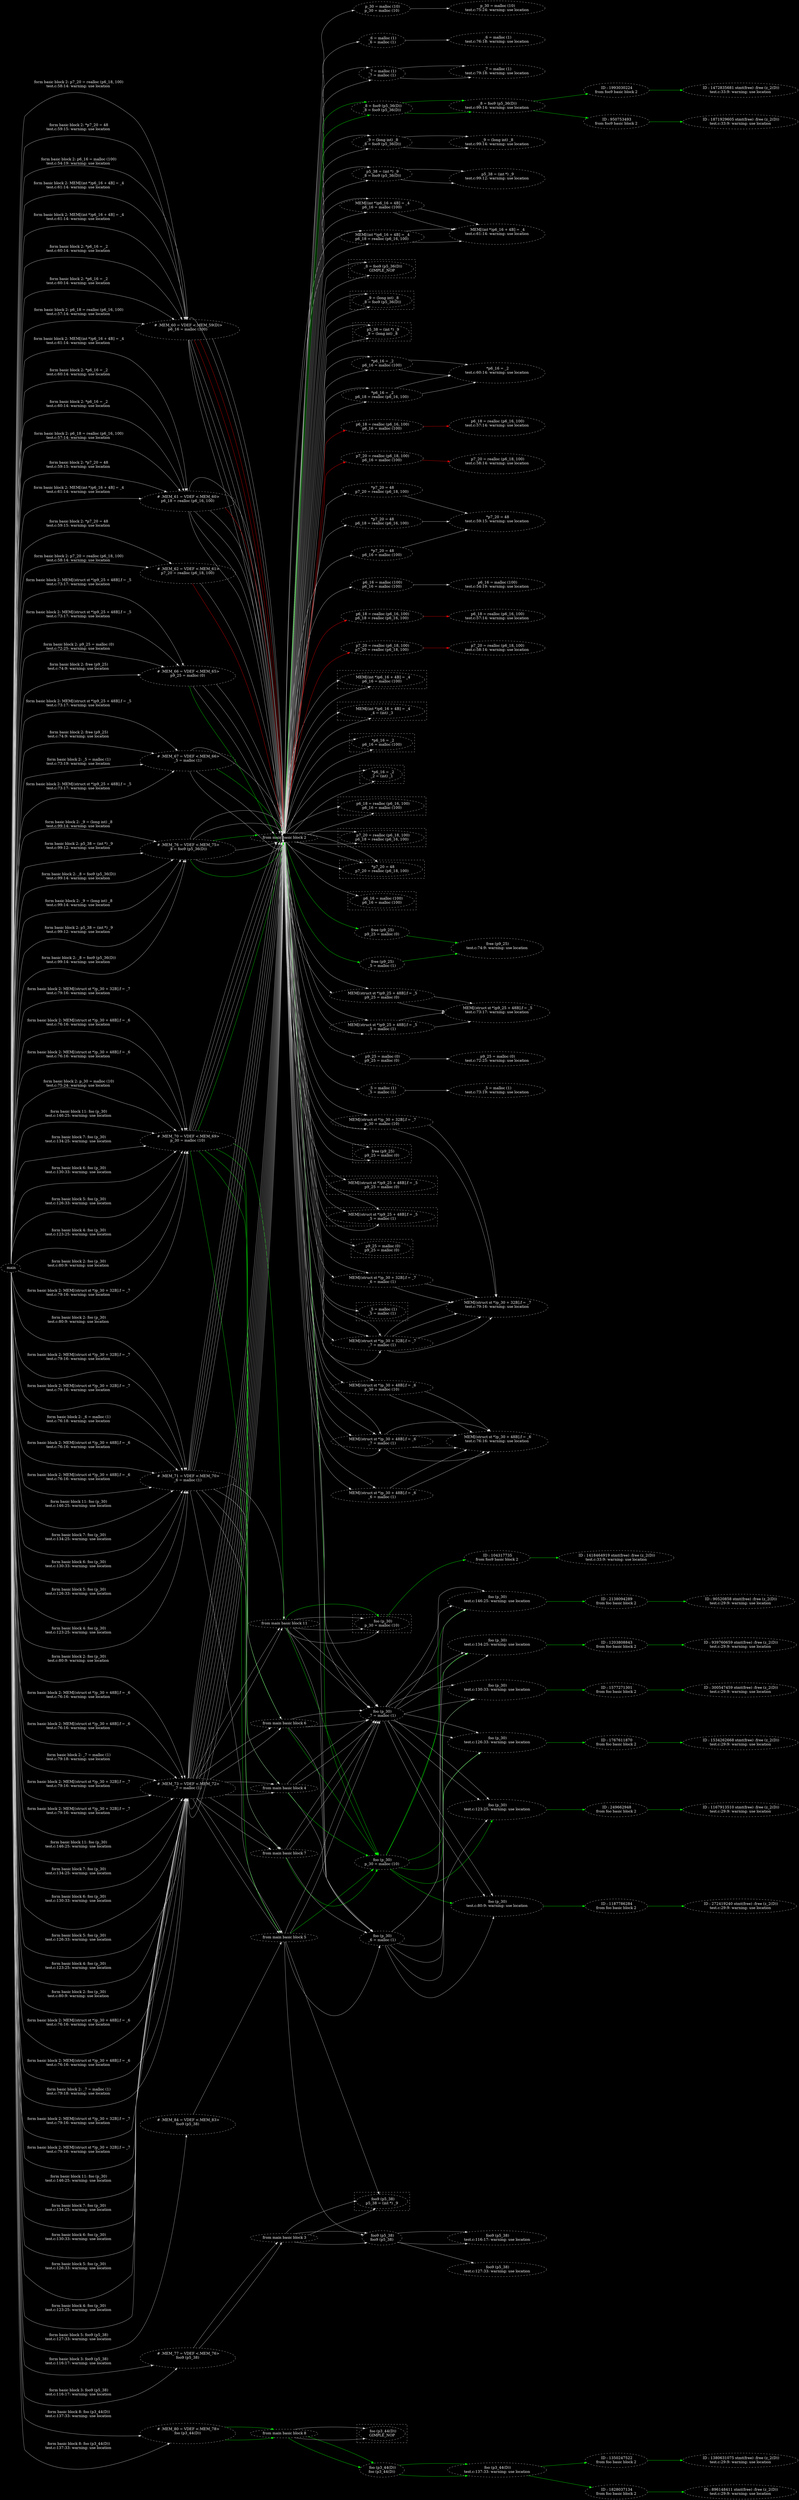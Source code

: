 digraph {   graph [bgcolor=black];node [fillcolor=black color=lightgray     fontsize = 15 fontcolor=white  style="filled,dashed"]; edge [color=lightgray]; constraint=false ;rankdir = LR; rank=same; nodesep=1.0; 


" main
"->


" # .MEM_60 = VDEF <.MEM_59(D)>
p6_16 = malloc (100)

"

[fontsize = 15 fontcolor=white;label=" form basic block 2: MEM[(int *)p6_16 + 4B] = _4
test.c:61:14: warning: use location

" ]

" # .MEM_60 = VDEF <.MEM_59(D)>
p6_16 = malloc (100)

"->

" from main basic block 2"

->" MEM[(int *)p6_16 + 4B] = _4
p6_16 = malloc (100)
"

->" MEM[(int *)p6_16 + 4B] = _4
test.c:61:14: warning: use location

"


" main
"->


" # .MEM_60 = VDEF <.MEM_59(D)>
p6_16 = malloc (100)

"

[fontsize = 15 fontcolor=white;label=" form basic block 2: MEM[(int *)p6_16 + 4B] = _4
test.c:61:14: warning: use location

" ]

" # .MEM_60 = VDEF <.MEM_59(D)>
p6_16 = malloc (100)

"->

" from main basic block 2"

->" MEM[(int *)p6_16 + 4B] = _4
p6_16 = malloc (100)
"

->" MEM[(int *)p6_16 + 4B] = _4
test.c:61:14: warning: use location

"


" main
"->


" # .MEM_60 = VDEF <.MEM_59(D)>
p6_16 = malloc (100)

"

[fontsize = 15 fontcolor=white;label=" form basic block 2: *p6_16 = _2
test.c:60:14: warning: use location

" ]

" # .MEM_60 = VDEF <.MEM_59(D)>
p6_16 = malloc (100)

"->

" from main basic block 2"

->" *p6_16 = _2
p6_16 = malloc (100)
"

->" *p6_16 = _2
test.c:60:14: warning: use location

"


" main
"->


" # .MEM_60 = VDEF <.MEM_59(D)>
p6_16 = malloc (100)

"

[fontsize = 15 fontcolor=white;label=" form basic block 2: *p6_16 = _2
test.c:60:14: warning: use location

" ]

" # .MEM_60 = VDEF <.MEM_59(D)>
p6_16 = malloc (100)

"->

" from main basic block 2"

->" *p6_16 = _2
p6_16 = malloc (100)
"

->" *p6_16 = _2
test.c:60:14: warning: use location

"


" main
"->


" # .MEM_60 = VDEF <.MEM_59(D)>
p6_16 = malloc (100)

"

[fontsize = 15 fontcolor=white;label=" form basic block 2: p6_18 = realloc (p6_16, 100)
test.c:57:14: warning: use location

" ]

" # .MEM_60 = VDEF <.MEM_59(D)>
p6_16 = malloc (100)

"->

" from main basic block 2"

->" p6_18 = realloc (p6_16, 100)
p6_16 = malloc (100)
"

->" p6_18 = realloc (p6_16, 100)
test.c:57:14: warning: use location

"

[color="red" ]


" main
"->


" # .MEM_60 = VDEF <.MEM_59(D)>
p6_16 = malloc (100)

"

[fontsize = 15 fontcolor=white;label=" form basic block 2: p7_20 = realloc (p6_18, 100)
test.c:58:14: warning: use location

" ]

" # .MEM_60 = VDEF <.MEM_59(D)>
p6_16 = malloc (100)

"->

" from main basic block 2"

->" p7_20 = realloc (p6_18, 100)
p6_16 = malloc (100)
"

->" p7_20 = realloc (p6_18, 100)
test.c:58:14: warning: use location

"

[color="red" ]


" main
"->


" # .MEM_60 = VDEF <.MEM_59(D)>
p6_16 = malloc (100)

"

[fontsize = 15 fontcolor=white;label=" form basic block 2: *p7_20 = 48
test.c:59:15: warning: use location

" ]

" # .MEM_60 = VDEF <.MEM_59(D)>
p6_16 = malloc (100)

"->

" from main basic block 2"

->" *p7_20 = 48
p6_16 = malloc (100)
"

->" *p7_20 = 48
test.c:59:15: warning: use location

"


" main
"->


" # .MEM_60 = VDEF <.MEM_59(D)>
p6_16 = malloc (100)

"

[fontsize = 15 fontcolor=white;label=" form basic block 2: p6_16 = malloc (100)
test.c:54:19: warning: use location
" ]

" # .MEM_60 = VDEF <.MEM_59(D)>
p6_16 = malloc (100)

"->

" from main basic block 2"

->" p6_16 = malloc (100)
p6_16 = malloc (100)
"

->" p6_16 = malloc (100)
test.c:54:19: warning: use location
"


" from main basic block 2"

->subgraph cluster_2104475015 { color=lightgrey; style ="dashed";"  MEM[(int *)p6_16 + 4B] = _4
p6_16 = malloc (100)
";}

" from main basic block 2"

->subgraph cluster_2096599136 { color=lightgrey; style ="dashed";"  MEM[(int *)p6_16 + 4B] = _4
_4 = (int) _3
";}

" from main basic block 2"

->subgraph cluster_1547785288 { color=lightgrey; style ="dashed";"  *p6_16 = _2
p6_16 = malloc (100)
";}

" from main basic block 2"

->subgraph cluster_1801007264 { color=lightgrey; style ="dashed";"  *p6_16 = _2
_2 = (int) _1
";}

" from main basic block 2"

->subgraph cluster_22756292 { color=lightgrey; style ="dashed";"  p6_18 = realloc (p6_16, 100)
p6_16 = malloc (100)
";}

" from main basic block 2"

->subgraph cluster_1385475697 { color=lightgrey; style ="dashed";"  p7_20 = realloc (p6_18, 100)
p6_18 = realloc (p6_16, 100)
";}

" from main basic block 2"

->subgraph cluster_1003026346 { color=lightgrey; style ="dashed";"  *p7_20 = 48
p7_20 = realloc (p6_18, 100)
";}

" from main basic block 2"

->subgraph cluster_1996576307 { color=lightgrey; style ="dashed";"  p6_16 = malloc (100)
p6_16 = malloc (100)
";}








" main
"->


" # .MEM_61 = VDEF <.MEM_60>
p6_18 = realloc (p6_16, 100)

"

[fontsize = 15 fontcolor=white;label=" form basic block 2: MEM[(int *)p6_16 + 4B] = _4
test.c:61:14: warning: use location

" ]

" # .MEM_61 = VDEF <.MEM_60>
p6_18 = realloc (p6_16, 100)

"->

" from main basic block 2"

->" MEM[(int *)p6_16 + 4B] = _4
p6_18 = realloc (p6_16, 100)
"

->" MEM[(int *)p6_16 + 4B] = _4
test.c:61:14: warning: use location

"


" main
"->


" # .MEM_61 = VDEF <.MEM_60>
p6_18 = realloc (p6_16, 100)

"

[fontsize = 15 fontcolor=white;label=" form basic block 2: MEM[(int *)p6_16 + 4B] = _4
test.c:61:14: warning: use location

" ]

" # .MEM_61 = VDEF <.MEM_60>
p6_18 = realloc (p6_16, 100)

"->

" from main basic block 2"

->" MEM[(int *)p6_16 + 4B] = _4
p6_18 = realloc (p6_16, 100)
"

->" MEM[(int *)p6_16 + 4B] = _4
test.c:61:14: warning: use location

"


" main
"->


" # .MEM_61 = VDEF <.MEM_60>
p6_18 = realloc (p6_16, 100)

"

[fontsize = 15 fontcolor=white;label=" form basic block 2: *p6_16 = _2
test.c:60:14: warning: use location

" ]

" # .MEM_61 = VDEF <.MEM_60>
p6_18 = realloc (p6_16, 100)

"->

" from main basic block 2"

->" *p6_16 = _2
p6_18 = realloc (p6_16, 100)
"

->" *p6_16 = _2
test.c:60:14: warning: use location

"


" main
"->


" # .MEM_61 = VDEF <.MEM_60>
p6_18 = realloc (p6_16, 100)

"

[fontsize = 15 fontcolor=white;label=" form basic block 2: *p6_16 = _2
test.c:60:14: warning: use location

" ]

" # .MEM_61 = VDEF <.MEM_60>
p6_18 = realloc (p6_16, 100)

"->

" from main basic block 2"

->" *p6_16 = _2
p6_18 = realloc (p6_16, 100)
"

->" *p6_16 = _2
test.c:60:14: warning: use location

"


" main
"->


" # .MEM_61 = VDEF <.MEM_60>
p6_18 = realloc (p6_16, 100)

"

[fontsize = 15 fontcolor=white;label=" form basic block 2: p6_18 = realloc (p6_16, 100)
test.c:57:14: warning: use location
" ]

" # .MEM_61 = VDEF <.MEM_60>
p6_18 = realloc (p6_16, 100)

"->

" from main basic block 2"

->" p6_18 = realloc (p6_16, 100)
p6_18 = realloc (p6_16, 100)
"

->" p6_18 = realloc (p6_16, 100)
test.c:57:14: warning: use location
"

[color="red" ]


" main
"->


" # .MEM_61 = VDEF <.MEM_60>
p6_18 = realloc (p6_16, 100)

"

[fontsize = 15 fontcolor=white;label=" form basic block 2: *p7_20 = 48
test.c:59:15: warning: use location

" ]

" # .MEM_61 = VDEF <.MEM_60>
p6_18 = realloc (p6_16, 100)

"->

" from main basic block 2"

->" *p7_20 = 48
p6_18 = realloc (p6_16, 100)
"

->" *p7_20 = 48
test.c:59:15: warning: use location

"

" from main basic block 2"

->subgraph cluster_1785972442 { color=lightgrey; style ="dashed";"  MEM[(int *)p6_16 + 4B] = _4
p6_16 = malloc (100)
";}

" from main basic block 2"

->subgraph cluster_1169162576 { color=lightgrey; style ="dashed";"  MEM[(int *)p6_16 + 4B] = _4
_4 = (int) _3
";}

" from main basic block 2"

->subgraph cluster_1574818733 { color=lightgrey; style ="dashed";"  *p6_16 = _2
p6_16 = malloc (100)
";}

" from main basic block 2"

->subgraph cluster_1369134201 { color=lightgrey; style ="dashed";"  *p6_16 = _2
_2 = (int) _1
";}

" from main basic block 2"

->subgraph cluster_546792840 { color=lightgrey; style ="dashed";"  p6_18 = realloc (p6_16, 100)
p6_16 = malloc (100)
";}

" from main basic block 2"

->subgraph cluster_119615750 { color=lightgrey; style ="dashed";"  *p7_20 = 48
p7_20 = realloc (p6_18, 100)
";}








" main
"->


" # .MEM_62 = VDEF <.MEM_61>
p7_20 = realloc (p6_18, 100)

"

[fontsize = 15 fontcolor=white;label=" form basic block 2: p7_20 = realloc (p6_18, 100)
test.c:58:14: warning: use location
" ]

" # .MEM_62 = VDEF <.MEM_61>
p7_20 = realloc (p6_18, 100)

"->

" from main basic block 2"

->" p7_20 = realloc (p6_18, 100)
p7_20 = realloc (p6_18, 100)
"

->" p7_20 = realloc (p6_18, 100)
test.c:58:14: warning: use location
"

[color="red" ]


" main
"->


" # .MEM_62 = VDEF <.MEM_61>
p7_20 = realloc (p6_18, 100)

"

[fontsize = 15 fontcolor=white;label=" form basic block 2: *p7_20 = 48
test.c:59:15: warning: use location

" ]

" # .MEM_62 = VDEF <.MEM_61>
p7_20 = realloc (p6_18, 100)

"->

" from main basic block 2"

->" *p7_20 = 48
p7_20 = realloc (p6_18, 100)
"

->" *p7_20 = 48
test.c:59:15: warning: use location

"

" from main basic block 2"

->subgraph cluster_1953287939 { color=lightgrey; style ="dashed";"  p7_20 = realloc (p6_18, 100)
p6_18 = realloc (p6_16, 100)
";}

" from main basic block 2"

->subgraph cluster_571179789 { color=lightgrey; style ="dashed";"  *p7_20 = 48
p7_20 = realloc (p6_18, 100)
";}








" main
"->


" # .MEM_66 = VDEF <.MEM_65>
p9_25 = malloc (0)

"

[fontsize = 15 fontcolor=white;label=" form basic block 2: free (p9_25)
test.c:74:9: warning: use location

" ]

" # .MEM_66 = VDEF <.MEM_65>
p9_25 = malloc (0)

"->

" from main basic block 2"

->" free (p9_25)
p9_25 = malloc (0)
"

->" free (p9_25)
test.c:74:9: warning: use location

"

[color="green" ]


" main
"->


" # .MEM_66 = VDEF <.MEM_65>
p9_25 = malloc (0)

"

[fontsize = 15 fontcolor=white;label=" form basic block 2: MEM[(struct st *)p9_25 + 48B].f = _5
test.c:73:17: warning: use location

" ]

" # .MEM_66 = VDEF <.MEM_65>
p9_25 = malloc (0)

"->

" from main basic block 2"

->" MEM[(struct st *)p9_25 + 48B].f = _5
p9_25 = malloc (0)
"

->" MEM[(struct st *)p9_25 + 48B].f = _5
test.c:73:17: warning: use location

"


" main
"->


" # .MEM_66 = VDEF <.MEM_65>
p9_25 = malloc (0)

"

[fontsize = 15 fontcolor=white;label=" form basic block 2: MEM[(struct st *)p9_25 + 48B].f = _5
test.c:73:17: warning: use location

" ]

" # .MEM_66 = VDEF <.MEM_65>
p9_25 = malloc (0)

"->

" from main basic block 2"

->" MEM[(struct st *)p9_25 + 48B].f = _5
p9_25 = malloc (0)
"

->" MEM[(struct st *)p9_25 + 48B].f = _5
test.c:73:17: warning: use location

"


" main
"->


" # .MEM_66 = VDEF <.MEM_65>
p9_25 = malloc (0)

"

[fontsize = 15 fontcolor=white;label=" form basic block 2: p9_25 = malloc (0)
test.c:72:25: warning: use location
" ]

" # .MEM_66 = VDEF <.MEM_65>
p9_25 = malloc (0)

"->

" from main basic block 2"

->" p9_25 = malloc (0)
p9_25 = malloc (0)
"

->" p9_25 = malloc (0)
test.c:72:25: warning: use location
"


" from main basic block 2"

->subgraph cluster_870127490 { color=lightgrey; style ="dashed";"  free (p9_25)
p9_25 = malloc (0)
";}

" from main basic block 2"

->subgraph cluster_480744742 { color=lightgrey; style ="dashed";"  MEM[(struct st *)p9_25 + 48B].f = _5
p9_25 = malloc (0)
";}

" from main basic block 2"

->subgraph cluster_1783353679 { color=lightgrey; style ="dashed";"  MEM[(struct st *)p9_25 + 48B].f = _5
_5 = malloc (1)
";}

" from main basic block 2"

->subgraph cluster_354409708 { color=lightgrey; style ="dashed";"  p9_25 = malloc (0)
p9_25 = malloc (0)
";}








" main
"->


" # .MEM_67 = VDEF <.MEM_66>
_5 = malloc (1)

"

[fontsize = 15 fontcolor=white;label=" form basic block 2: MEM[(struct st *)p9_25 + 48B].f = _5
test.c:73:17: warning: use location

" ]

" # .MEM_67 = VDEF <.MEM_66>
_5 = malloc (1)

"->

" from main basic block 2"

->" MEM[(struct st *)p9_25 + 48B].f = _5
_5 = malloc (1)
"

->" MEM[(struct st *)p9_25 + 48B].f = _5
test.c:73:17: warning: use location

"


" main
"->


" # .MEM_67 = VDEF <.MEM_66>
_5 = malloc (1)

"

[fontsize = 15 fontcolor=white;label=" form basic block 2: MEM[(struct st *)p9_25 + 48B].f = _5
test.c:73:17: warning: use location

" ]

" # .MEM_67 = VDEF <.MEM_66>
_5 = malloc (1)

"->

" from main basic block 2"

->" MEM[(struct st *)p9_25 + 48B].f = _5
_5 = malloc (1)
"

->" MEM[(struct st *)p9_25 + 48B].f = _5
test.c:73:17: warning: use location

"


" main
"->


" # .MEM_67 = VDEF <.MEM_66>
_5 = malloc (1)

"

[fontsize = 15 fontcolor=white;label=" form basic block 2: free (p9_25)
test.c:74:9: warning: use location

" ]

" # .MEM_67 = VDEF <.MEM_66>
_5 = malloc (1)

"->

" from main basic block 2"

->" free (p9_25)
_5 = malloc (1)
"

->" free (p9_25)
test.c:74:9: warning: use location

"

[color="green" ]


" main
"->


" # .MEM_67 = VDEF <.MEM_66>
_5 = malloc (1)

"

[fontsize = 15 fontcolor=white;label=" form basic block 2: _5 = malloc (1)
test.c:73:19: warning: use location
" ]

" # .MEM_67 = VDEF <.MEM_66>
_5 = malloc (1)

"->

" from main basic block 2"

->" _5 = malloc (1)
_5 = malloc (1)
"

->" _5 = malloc (1)
test.c:73:19: warning: use location
"


" from main basic block 2"

->subgraph cluster_392316437 { color=lightgrey; style ="dashed";"  MEM[(struct st *)p9_25 + 48B].f = _5
_5 = malloc (1)
";}

" from main basic block 2"

->subgraph cluster_1502579510 { color=lightgrey; style ="dashed";"  MEM[(struct st *)p9_25 + 48B].f = _5
_5 = malloc (1)
";}

" from main basic block 2"

->subgraph cluster_1005156476 { color=lightgrey; style ="dashed";"  free (p9_25)
p9_25 = malloc (0)
";}

" from main basic block 2"

->subgraph cluster_1648970461 { color=lightgrey; style ="dashed";"  _5 = malloc (1)
_5 = malloc (1)
";}








" main
"->


" # .MEM_70 = VDEF <.MEM_69>
p_30 = malloc (10)

"

[fontsize = 15 fontcolor=white;label=" form basic block 11: foo (p_30)
test.c:146:25: warning: use location

" ]

" # .MEM_70 = VDEF <.MEM_69>
p_30 = malloc (10)

"->

" from main basic block 11"

->" foo (p_30)
p_30 = malloc (10)
"

->" foo (p_30)
test.c:146:25: warning: use location

"


->" ID : 2138094289
from foo basic block 2"->

" ID : 90520858 stmt(free) :free (z_2(D))
test.c:29:9: warning: use location
"

[color="green" ]

" ID : 90520858 stmt(free) :free (z_2(D))
test.c:29:9: warning: use location
"


" main
"->


" # .MEM_70 = VDEF <.MEM_69>
p_30 = malloc (10)

"

[fontsize = 15 fontcolor=white;label=" form basic block 7: foo (p_30)
test.c:134:25: warning: use location

" ]

" # .MEM_70 = VDEF <.MEM_69>
p_30 = malloc (10)

"->

" from main basic block 7"

->" foo (p_30)
p_30 = malloc (10)
"

->" foo (p_30)
test.c:134:25: warning: use location

"


->" ID : 1203808843
from foo basic block 2"->

" ID : 939760659 stmt(free) :free (z_2(D))
test.c:29:9: warning: use location
"

[color="green" ]

" ID : 939760659 stmt(free) :free (z_2(D))
test.c:29:9: warning: use location
"


" main
"->


" # .MEM_70 = VDEF <.MEM_69>
p_30 = malloc (10)

"

[fontsize = 15 fontcolor=white;label=" form basic block 6: foo (p_30)
test.c:130:33: warning: use location

" ]

" # .MEM_70 = VDEF <.MEM_69>
p_30 = malloc (10)

"->

" from main basic block 6"

->" foo (p_30)
p_30 = malloc (10)
"

->" foo (p_30)
test.c:130:33: warning: use location

"


->" ID : 1577271301
from foo basic block 2"->

" ID : 300547459 stmt(free) :free (z_2(D))
test.c:29:9: warning: use location
"

[color="green" ]

" ID : 300547459 stmt(free) :free (z_2(D))
test.c:29:9: warning: use location
"


" main
"->


" # .MEM_70 = VDEF <.MEM_69>
p_30 = malloc (10)

"

[fontsize = 15 fontcolor=white;label=" form basic block 5: foo (p_30)
test.c:126:33: warning: use location

" ]

" # .MEM_70 = VDEF <.MEM_69>
p_30 = malloc (10)

"->

" from main basic block 5"

->" foo (p_30)
p_30 = malloc (10)
"

->" foo (p_30)
test.c:126:33: warning: use location

"


->" ID : 1767611870
from foo basic block 2"->

" ID : 1534262668 stmt(free) :free (z_2(D))
test.c:29:9: warning: use location
"

[color="green" ]

" ID : 1534262668 stmt(free) :free (z_2(D))
test.c:29:9: warning: use location
"


" main
"->


" # .MEM_70 = VDEF <.MEM_69>
p_30 = malloc (10)

"

[fontsize = 15 fontcolor=white;label=" form basic block 4: foo (p_30)
test.c:123:25: warning: use location

" ]

" # .MEM_70 = VDEF <.MEM_69>
p_30 = malloc (10)

"->

" from main basic block 4"

->" foo (p_30)
p_30 = malloc (10)
"

->" foo (p_30)
test.c:123:25: warning: use location

"


->" ID : 249662948
from foo basic block 2"->

" ID : 1167913510 stmt(free) :free (z_2(D))
test.c:29:9: warning: use location
"

[color="green" ]

" ID : 1167913510 stmt(free) :free (z_2(D))
test.c:29:9: warning: use location
"


" main
"->


" # .MEM_70 = VDEF <.MEM_69>
p_30 = malloc (10)

"

[fontsize = 15 fontcolor=white;label=" form basic block 2: foo (p_30)
test.c:80:9: warning: use location

" ]

" # .MEM_70 = VDEF <.MEM_69>
p_30 = malloc (10)

"->

" from main basic block 2"

->" foo (p_30)
p_30 = malloc (10)
"

->" foo (p_30)
test.c:80:9: warning: use location

"


->" ID : 1187786284
from foo basic block 2"->

" ID : 272419240 stmt(free) :free (z_2(D))
test.c:29:9: warning: use location
"

[color="green" ]

" ID : 272419240 stmt(free) :free (z_2(D))
test.c:29:9: warning: use location
"


" main
"->


" # .MEM_70 = VDEF <.MEM_69>
p_30 = malloc (10)

"

[fontsize = 15 fontcolor=white;label=" form basic block 2: MEM[(struct st *)p_30 + 32B].f = _7
test.c:79:16: warning: use location

" ]

" # .MEM_70 = VDEF <.MEM_69>
p_30 = malloc (10)

"->

" from main basic block 2"

->" MEM[(struct st *)p_30 + 32B].f = _7
p_30 = malloc (10)
"

->" MEM[(struct st *)p_30 + 32B].f = _7
test.c:79:16: warning: use location

"


" main
"->


" # .MEM_70 = VDEF <.MEM_69>
p_30 = malloc (10)

"

[fontsize = 15 fontcolor=white;label=" form basic block 2: MEM[(struct st *)p_30 + 32B].f = _7
test.c:79:16: warning: use location

" ]

" # .MEM_70 = VDEF <.MEM_69>
p_30 = malloc (10)

"->

" from main basic block 2"

->" MEM[(struct st *)p_30 + 32B].f = _7
p_30 = malloc (10)
"

->" MEM[(struct st *)p_30 + 32B].f = _7
test.c:79:16: warning: use location

"


" main
"->


" # .MEM_70 = VDEF <.MEM_69>
p_30 = malloc (10)

"

[fontsize = 15 fontcolor=white;label=" form basic block 2: MEM[(struct st *)p_30 + 48B].f = _6
test.c:76:16: warning: use location

" ]

" # .MEM_70 = VDEF <.MEM_69>
p_30 = malloc (10)

"->

" from main basic block 2"

->" MEM[(struct st *)p_30 + 48B].f = _6
p_30 = malloc (10)
"

->" MEM[(struct st *)p_30 + 48B].f = _6
test.c:76:16: warning: use location

"


" main
"->


" # .MEM_70 = VDEF <.MEM_69>
p_30 = malloc (10)

"

[fontsize = 15 fontcolor=white;label=" form basic block 2: MEM[(struct st *)p_30 + 48B].f = _6
test.c:76:16: warning: use location

" ]

" # .MEM_70 = VDEF <.MEM_69>
p_30 = malloc (10)

"->

" from main basic block 2"

->" MEM[(struct st *)p_30 + 48B].f = _6
p_30 = malloc (10)
"

->" MEM[(struct st *)p_30 + 48B].f = _6
test.c:76:16: warning: use location

"


" main
"->


" # .MEM_70 = VDEF <.MEM_69>
p_30 = malloc (10)

"

[fontsize = 15 fontcolor=white;label=" form basic block 2: p_30 = malloc (10)
test.c:75:24: warning: use location
" ]

" # .MEM_70 = VDEF <.MEM_69>
p_30 = malloc (10)

"->

" from main basic block 2"

->" p_30 = malloc (10)
p_30 = malloc (10)
"

->" p_30 = malloc (10)
test.c:75:24: warning: use location
"


" from main basic block 11"

->subgraph cluster_405905560 { color=lightgrey; style ="dashed";"  foo (p_30)
p_30 = malloc (10)
";}








" main
"->


" # .MEM_71 = VDEF <.MEM_70>
_6 = malloc (1)

"

[fontsize = 15 fontcolor=white;label=" form basic block 2: MEM[(struct st *)p_30 + 48B].f = _6
test.c:76:16: warning: use location

" ]

" # .MEM_71 = VDEF <.MEM_70>
_6 = malloc (1)

"->

" from main basic block 2"

->" MEM[(struct st *)p_30 + 48B].f = _6
_6 = malloc (1)
"

->" MEM[(struct st *)p_30 + 48B].f = _6
test.c:76:16: warning: use location

"


" main
"->


" # .MEM_71 = VDEF <.MEM_70>
_6 = malloc (1)

"

[fontsize = 15 fontcolor=white;label=" form basic block 2: MEM[(struct st *)p_30 + 48B].f = _6
test.c:76:16: warning: use location

" ]

" # .MEM_71 = VDEF <.MEM_70>
_6 = malloc (1)

"->

" from main basic block 2"

->" MEM[(struct st *)p_30 + 48B].f = _6
_6 = malloc (1)
"

->" MEM[(struct st *)p_30 + 48B].f = _6
test.c:76:16: warning: use location

"

" main
"->


" # .MEM_71 = VDEF <.MEM_70>
_6 = malloc (1)

"

[fontsize = 15 fontcolor=white;label=" form basic block 11: foo (p_30)
test.c:146:25: warning: use location

" ]

" # .MEM_71 = VDEF <.MEM_70>
_6 = malloc (1)

"->

" from main basic block 11"

->" foo (p_30)
_6 = malloc (1)
"

->" foo (p_30)
test.c:146:25: warning: use location

"


" main
"->


" # .MEM_71 = VDEF <.MEM_70>
_6 = malloc (1)

"

[fontsize = 15 fontcolor=white;label=" form basic block 7: foo (p_30)
test.c:134:25: warning: use location

" ]

" # .MEM_71 = VDEF <.MEM_70>
_6 = malloc (1)

"->

" from main basic block 7"

->" foo (p_30)
_6 = malloc (1)
"

->" foo (p_30)
test.c:134:25: warning: use location

"


" main
"->


" # .MEM_71 = VDEF <.MEM_70>
_6 = malloc (1)

"

[fontsize = 15 fontcolor=white;label=" form basic block 6: foo (p_30)
test.c:130:33: warning: use location

" ]

" # .MEM_71 = VDEF <.MEM_70>
_6 = malloc (1)

"->

" from main basic block 6"

->" foo (p_30)
_6 = malloc (1)
"

->" foo (p_30)
test.c:130:33: warning: use location

"


" main
"->


" # .MEM_71 = VDEF <.MEM_70>
_6 = malloc (1)

"

[fontsize = 15 fontcolor=white;label=" form basic block 5: foo (p_30)
test.c:126:33: warning: use location

" ]

" # .MEM_71 = VDEF <.MEM_70>
_6 = malloc (1)

"->

" from main basic block 5"

->" foo (p_30)
_6 = malloc (1)
"

->" foo (p_30)
test.c:126:33: warning: use location

"


" main
"->


" # .MEM_71 = VDEF <.MEM_70>
_6 = malloc (1)

"

[fontsize = 15 fontcolor=white;label=" form basic block 4: foo (p_30)
test.c:123:25: warning: use location

" ]

" # .MEM_71 = VDEF <.MEM_70>
_6 = malloc (1)

"->

" from main basic block 4"

->" foo (p_30)
_6 = malloc (1)
"

->" foo (p_30)
test.c:123:25: warning: use location

"


" main
"->


" # .MEM_71 = VDEF <.MEM_70>
_6 = malloc (1)

"

[fontsize = 15 fontcolor=white;label=" form basic block 2: foo (p_30)
test.c:80:9: warning: use location

" ]

" # .MEM_71 = VDEF <.MEM_70>
_6 = malloc (1)

"->

" from main basic block 2"

->" foo (p_30)
_6 = malloc (1)
"

->" foo (p_30)
test.c:80:9: warning: use location

"


" main
"->


" # .MEM_71 = VDEF <.MEM_70>
_6 = malloc (1)

"

[fontsize = 15 fontcolor=white;label=" form basic block 2: MEM[(struct st *)p_30 + 32B].f = _7
test.c:79:16: warning: use location

" ]

" # .MEM_71 = VDEF <.MEM_70>
_6 = malloc (1)

"->

" from main basic block 2"

->" MEM[(struct st *)p_30 + 32B].f = _7
_6 = malloc (1)
"

->" MEM[(struct st *)p_30 + 32B].f = _7
test.c:79:16: warning: use location

"


" main
"->


" # .MEM_71 = VDEF <.MEM_70>
_6 = malloc (1)

"

[fontsize = 15 fontcolor=white;label=" form basic block 2: MEM[(struct st *)p_30 + 32B].f = _7
test.c:79:16: warning: use location

" ]

" # .MEM_71 = VDEF <.MEM_70>
_6 = malloc (1)

"->

" from main basic block 2"

->" MEM[(struct st *)p_30 + 32B].f = _7
_6 = malloc (1)
"

->" MEM[(struct st *)p_30 + 32B].f = _7
test.c:79:16: warning: use location

"


" main
"->


" # .MEM_71 = VDEF <.MEM_70>
_6 = malloc (1)

"

[fontsize = 15 fontcolor=white;label=" form basic block 2: _6 = malloc (1)
test.c:76:18: warning: use location
" ]

" # .MEM_71 = VDEF <.MEM_70>
_6 = malloc (1)

"->

" from main basic block 2"

->" _6 = malloc (1)
_6 = malloc (1)
"

->" _6 = malloc (1)
test.c:76:18: warning: use location
"


" from main basic block 11"

->subgraph cluster_1759284399 { color=lightgrey; style ="dashed";"  foo (p_30)
p_30 = malloc (10)
";}








" main
"->


" # .MEM_73 = VDEF <.MEM_72>
_7 = malloc (1)

"

[fontsize = 15 fontcolor=white;label=" form basic block 2: MEM[(struct st *)p_30 + 32B].f = _7
test.c:79:16: warning: use location

" ]

" # .MEM_73 = VDEF <.MEM_72>
_7 = malloc (1)

"->

" from main basic block 2"

->" MEM[(struct st *)p_30 + 32B].f = _7
_7 = malloc (1)
"

->" MEM[(struct st *)p_30 + 32B].f = _7
test.c:79:16: warning: use location

"


" main
"->


" # .MEM_73 = VDEF <.MEM_72>
_7 = malloc (1)

"

[fontsize = 15 fontcolor=white;label=" form basic block 2: MEM[(struct st *)p_30 + 32B].f = _7
test.c:79:16: warning: use location

" ]

" # .MEM_73 = VDEF <.MEM_72>
_7 = malloc (1)

"->

" from main basic block 2"

->" MEM[(struct st *)p_30 + 32B].f = _7
_7 = malloc (1)
"

->" MEM[(struct st *)p_30 + 32B].f = _7
test.c:79:16: warning: use location

"

" main
"->


" # .MEM_73 = VDEF <.MEM_72>
_7 = malloc (1)

"

[fontsize = 15 fontcolor=white;label=" form basic block 11: foo (p_30)
test.c:146:25: warning: use location

" ]

" # .MEM_73 = VDEF <.MEM_72>
_7 = malloc (1)

"->

" from main basic block 11"

->" foo (p_30)
_7 = malloc (1)
"

->" foo (p_30)
test.c:146:25: warning: use location

"


" main
"->


" # .MEM_73 = VDEF <.MEM_72>
_7 = malloc (1)

"

[fontsize = 15 fontcolor=white;label=" form basic block 7: foo (p_30)
test.c:134:25: warning: use location

" ]

" # .MEM_73 = VDEF <.MEM_72>
_7 = malloc (1)

"->

" from main basic block 7"

->" foo (p_30)
_7 = malloc (1)
"

->" foo (p_30)
test.c:134:25: warning: use location

"


" main
"->


" # .MEM_73 = VDEF <.MEM_72>
_7 = malloc (1)

"

[fontsize = 15 fontcolor=white;label=" form basic block 6: foo (p_30)
test.c:130:33: warning: use location

" ]

" # .MEM_73 = VDEF <.MEM_72>
_7 = malloc (1)

"->

" from main basic block 6"

->" foo (p_30)
_7 = malloc (1)
"

->" foo (p_30)
test.c:130:33: warning: use location

"


" main
"->


" # .MEM_73 = VDEF <.MEM_72>
_7 = malloc (1)

"

[fontsize = 15 fontcolor=white;label=" form basic block 5: foo (p_30)
test.c:126:33: warning: use location

" ]

" # .MEM_73 = VDEF <.MEM_72>
_7 = malloc (1)

"->

" from main basic block 5"

->" foo (p_30)
_7 = malloc (1)
"

->" foo (p_30)
test.c:126:33: warning: use location

"


" main
"->


" # .MEM_73 = VDEF <.MEM_72>
_7 = malloc (1)

"

[fontsize = 15 fontcolor=white;label=" form basic block 4: foo (p_30)
test.c:123:25: warning: use location

" ]

" # .MEM_73 = VDEF <.MEM_72>
_7 = malloc (1)

"->

" from main basic block 4"

->" foo (p_30)
_7 = malloc (1)
"

->" foo (p_30)
test.c:123:25: warning: use location

"


" main
"->


" # .MEM_73 = VDEF <.MEM_72>
_7 = malloc (1)

"

[fontsize = 15 fontcolor=white;label=" form basic block 2: foo (p_30)
test.c:80:9: warning: use location

" ]

" # .MEM_73 = VDEF <.MEM_72>
_7 = malloc (1)

"->

" from main basic block 2"

->" foo (p_30)
_7 = malloc (1)
"

->" foo (p_30)
test.c:80:9: warning: use location

"


" main
"->


" # .MEM_73 = VDEF <.MEM_72>
_7 = malloc (1)

"

[fontsize = 15 fontcolor=white;label=" form basic block 2: MEM[(struct st *)p_30 + 48B].f = _6
test.c:76:16: warning: use location

" ]

" # .MEM_73 = VDEF <.MEM_72>
_7 = malloc (1)

"->

" from main basic block 2"

->" MEM[(struct st *)p_30 + 48B].f = _6
_7 = malloc (1)
"

->" MEM[(struct st *)p_30 + 48B].f = _6
test.c:76:16: warning: use location

"


" main
"->


" # .MEM_73 = VDEF <.MEM_72>
_7 = malloc (1)

"

[fontsize = 15 fontcolor=white;label=" form basic block 2: MEM[(struct st *)p_30 + 48B].f = _6
test.c:76:16: warning: use location

" ]

" # .MEM_73 = VDEF <.MEM_72>
_7 = malloc (1)

"->

" from main basic block 2"

->" MEM[(struct st *)p_30 + 48B].f = _6
_7 = malloc (1)
"

->" MEM[(struct st *)p_30 + 48B].f = _6
test.c:76:16: warning: use location

"


" main
"->


" # .MEM_73 = VDEF <.MEM_72>
_7 = malloc (1)

"

[fontsize = 15 fontcolor=white;label=" form basic block 2: _7 = malloc (1)
test.c:79:18: warning: use location
" ]

" # .MEM_73 = VDEF <.MEM_72>
_7 = malloc (1)

"->

" from main basic block 2"

->" _7 = malloc (1)
_7 = malloc (1)
"

->" _7 = malloc (1)
test.c:79:18: warning: use location
"


" from main basic block 11"

->subgraph cluster_892999932 { color=lightgrey; style ="dashed";"  foo (p_30)
p_30 = malloc (10)
";}








" main
"->


" # .MEM_73 = VDEF <.MEM_72>
_7 = malloc (1)

"

[fontsize = 15 fontcolor=white;label=" form basic block 2: MEM[(struct st *)p_30 + 32B].f = _7
test.c:79:16: warning: use location

" ]

" # .MEM_73 = VDEF <.MEM_72>
_7 = malloc (1)

"->

" from main basic block 2"

->" MEM[(struct st *)p_30 + 32B].f = _7
_7 = malloc (1)
"

->" MEM[(struct st *)p_30 + 32B].f = _7
test.c:79:16: warning: use location

"


" main
"->


" # .MEM_73 = VDEF <.MEM_72>
_7 = malloc (1)

"

[fontsize = 15 fontcolor=white;label=" form basic block 2: MEM[(struct st *)p_30 + 32B].f = _7
test.c:79:16: warning: use location

" ]

" # .MEM_73 = VDEF <.MEM_72>
_7 = malloc (1)

"->

" from main basic block 2"

->" MEM[(struct st *)p_30 + 32B].f = _7
_7 = malloc (1)
"

->" MEM[(struct st *)p_30 + 32B].f = _7
test.c:79:16: warning: use location

"

" main
"->


" # .MEM_73 = VDEF <.MEM_72>
_7 = malloc (1)

"

[fontsize = 15 fontcolor=white;label=" form basic block 11: foo (p_30)
test.c:146:25: warning: use location

" ]

" # .MEM_73 = VDEF <.MEM_72>
_7 = malloc (1)

"->

" from main basic block 11"

->" foo (p_30)
_7 = malloc (1)
"

->" foo (p_30)
test.c:146:25: warning: use location

"


" main
"->


" # .MEM_73 = VDEF <.MEM_72>
_7 = malloc (1)

"

[fontsize = 15 fontcolor=white;label=" form basic block 7: foo (p_30)
test.c:134:25: warning: use location

" ]

" # .MEM_73 = VDEF <.MEM_72>
_7 = malloc (1)

"->

" from main basic block 7"

->" foo (p_30)
_7 = malloc (1)
"

->" foo (p_30)
test.c:134:25: warning: use location

"


" main
"->


" # .MEM_73 = VDEF <.MEM_72>
_7 = malloc (1)

"

[fontsize = 15 fontcolor=white;label=" form basic block 6: foo (p_30)
test.c:130:33: warning: use location

" ]

" # .MEM_73 = VDEF <.MEM_72>
_7 = malloc (1)

"->

" from main basic block 6"

->" foo (p_30)
_7 = malloc (1)
"

->" foo (p_30)
test.c:130:33: warning: use location

"


" main
"->


" # .MEM_73 = VDEF <.MEM_72>
_7 = malloc (1)

"

[fontsize = 15 fontcolor=white;label=" form basic block 5: foo (p_30)
test.c:126:33: warning: use location

" ]

" # .MEM_73 = VDEF <.MEM_72>
_7 = malloc (1)

"->

" from main basic block 5"

->" foo (p_30)
_7 = malloc (1)
"

->" foo (p_30)
test.c:126:33: warning: use location

"


" main
"->


" # .MEM_73 = VDEF <.MEM_72>
_7 = malloc (1)

"

[fontsize = 15 fontcolor=white;label=" form basic block 4: foo (p_30)
test.c:123:25: warning: use location

" ]

" # .MEM_73 = VDEF <.MEM_72>
_7 = malloc (1)

"->

" from main basic block 4"

->" foo (p_30)
_7 = malloc (1)
"

->" foo (p_30)
test.c:123:25: warning: use location

"


" main
"->


" # .MEM_73 = VDEF <.MEM_72>
_7 = malloc (1)

"

[fontsize = 15 fontcolor=white;label=" form basic block 2: foo (p_30)
test.c:80:9: warning: use location

" ]

" # .MEM_73 = VDEF <.MEM_72>
_7 = malloc (1)

"->

" from main basic block 2"

->" foo (p_30)
_7 = malloc (1)
"

->" foo (p_30)
test.c:80:9: warning: use location

"


" main
"->


" # .MEM_73 = VDEF <.MEM_72>
_7 = malloc (1)

"

[fontsize = 15 fontcolor=white;label=" form basic block 2: MEM[(struct st *)p_30 + 48B].f = _6
test.c:76:16: warning: use location

" ]

" # .MEM_73 = VDEF <.MEM_72>
_7 = malloc (1)

"->

" from main basic block 2"

->" MEM[(struct st *)p_30 + 48B].f = _6
_7 = malloc (1)
"

->" MEM[(struct st *)p_30 + 48B].f = _6
test.c:76:16: warning: use location

"


" main
"->


" # .MEM_73 = VDEF <.MEM_72>
_7 = malloc (1)

"

[fontsize = 15 fontcolor=white;label=" form basic block 2: MEM[(struct st *)p_30 + 48B].f = _6
test.c:76:16: warning: use location

" ]

" # .MEM_73 = VDEF <.MEM_72>
_7 = malloc (1)

"->

" from main basic block 2"

->" MEM[(struct st *)p_30 + 48B].f = _6
_7 = malloc (1)
"

->" MEM[(struct st *)p_30 + 48B].f = _6
test.c:76:16: warning: use location

"


" main
"->


" # .MEM_73 = VDEF <.MEM_72>
_7 = malloc (1)

"

[fontsize = 15 fontcolor=white;label=" form basic block 2: _7 = malloc (1)
test.c:79:18: warning: use location
" ]

" # .MEM_73 = VDEF <.MEM_72>
_7 = malloc (1)

"->

" from main basic block 2"

->" _7 = malloc (1)
_7 = malloc (1)
"

->" _7 = malloc (1)
test.c:79:18: warning: use location
"


" from main basic block 11"

->subgraph cluster_650206033 { color=lightgrey; style ="dashed";"  foo (p_30)
p_30 = malloc (10)
";}








->" ID : 104317735
from foo9 basic block 2"->

" ID : 1418464919 stmt(free) :free (z_2(D))
test.c:33:9: warning: use location
"

[color="green" ]

" ID : 1418464919 stmt(free) :free (z_2(D))
test.c:33:9: warning: use location
"


" main
"->


" # .MEM_76 = VDEF <.MEM_75>
_8 = foo9 (p5_36(D))

"

[fontsize = 15 fontcolor=white;label=" form basic block 2: _8 = foo9 (p5_36(D))
test.c:99:14: warning: use location
" ]

" # .MEM_76 = VDEF <.MEM_75>
_8 = foo9 (p5_36(D))

"->

" from main basic block 2"

->" _8 = foo9 (p5_36(D))
_8 = foo9 (p5_36(D))
"

->" _8 = foo9 (p5_36(D))
test.c:99:14: warning: use location
"


->" ID : 950753493
from foo9 basic block 2"->

" ID : 1871929605 stmt(free) :free (z_2(D))
test.c:33:9: warning: use location
"

[color="green" ]

" ID : 1871929605 stmt(free) :free (z_2(D))
test.c:33:9: warning: use location
"


" main
"->


" # .MEM_76 = VDEF <.MEM_75>
_8 = foo9 (p5_36(D))

"

[fontsize = 15 fontcolor=white;label=" form basic block 2: _9 = (long int) _8
test.c:99:14: warning: use location
" ]

" # .MEM_76 = VDEF <.MEM_75>
_8 = foo9 (p5_36(D))

"->

" from main basic block 2"

->" _9 = (long int) _8
_8 = foo9 (p5_36(D))
"

->" _9 = (long int) _8
test.c:99:14: warning: use location
"


" main
"->


" # .MEM_76 = VDEF <.MEM_75>
_8 = foo9 (p5_36(D))

"

[fontsize = 15 fontcolor=white;label=" form basic block 2: p5_38 = (int *) _9
test.c:99:12: warning: use location

" ]

" # .MEM_76 = VDEF <.MEM_75>
_8 = foo9 (p5_36(D))

"->

" from main basic block 2"

->" p5_38 = (int *) _9
_8 = foo9 (p5_36(D))
"

->" p5_38 = (int *) _9
test.c:99:12: warning: use location

"


" from main basic block 2"

->subgraph cluster_805243940 { color=lightgrey; style ="dashed";"  _8 = foo9 (p5_36(D))
GIMPLE_NOP
";}

" from main basic block 2"

->subgraph cluster_1200416441 { color=lightgrey; style ="dashed";"  _9 = (long int) _8
_8 = foo9 (p5_36(D))
";}

" from main basic block 2"

->subgraph cluster_892359467 { color=lightgrey; style ="dashed";"  p5_38 = (int *) _9
_9 = (long int) _8
";}








" main
"->


" # .MEM_76 = VDEF <.MEM_75>
_8 = foo9 (p5_36(D))

"

[fontsize = 15 fontcolor=white;label=" form basic block 2: _8 = foo9 (p5_36(D))
test.c:99:14: warning: use location
" ]

" # .MEM_76 = VDEF <.MEM_75>
_8 = foo9 (p5_36(D))

"->

" from main basic block 2"

->" _8 = foo9 (p5_36(D))
_8 = foo9 (p5_36(D))
"

->" _8 = foo9 (p5_36(D))
test.c:99:14: warning: use location
"


->" ID : 1993030224
from foo9 basic block 2"->

" ID : 1472835681 stmt(free) :free (z_2(D))
test.c:33:9: warning: use location
"

[color="green" ]

" ID : 1472835681 stmt(free) :free (z_2(D))
test.c:33:9: warning: use location
"


" main
"->


" # .MEM_76 = VDEF <.MEM_75>
_8 = foo9 (p5_36(D))

"

[fontsize = 15 fontcolor=white;label=" form basic block 2: _9 = (long int) _8
test.c:99:14: warning: use location
" ]

" # .MEM_76 = VDEF <.MEM_75>
_8 = foo9 (p5_36(D))

"->

" from main basic block 2"

->" _9 = (long int) _8
_8 = foo9 (p5_36(D))
"

->" _9 = (long int) _8
test.c:99:14: warning: use location
"


" main
"->


" # .MEM_76 = VDEF <.MEM_75>
_8 = foo9 (p5_36(D))

"

[fontsize = 15 fontcolor=white;label=" form basic block 2: p5_38 = (int *) _9
test.c:99:12: warning: use location

" ]

" # .MEM_76 = VDEF <.MEM_75>
_8 = foo9 (p5_36(D))

"->

" from main basic block 2"

->" p5_38 = (int *) _9
_8 = foo9 (p5_36(D))
"

->" p5_38 = (int *) _9
test.c:99:12: warning: use location

"


" from main basic block 2"

->subgraph cluster_1298265027 { color=lightgrey; style ="dashed";"  _8 = foo9 (p5_36(D))
GIMPLE_NOP
";}

" from main basic block 2"

->subgraph cluster_2036359207 { color=lightgrey; style ="dashed";"  _9 = (long int) _8
_8 = foo9 (p5_36(D))
";}

" from main basic block 2"

->subgraph cluster_1594347580 { color=lightgrey; style ="dashed";"  p5_38 = (int *) _9
_9 = (long int) _8
";}








" main
"->


" # .MEM_77 = VDEF <.MEM_76>
foo9 (p5_38)

"

[fontsize = 15 fontcolor=white;label=" form basic block 3: foo9 (p5_38)
test.c:116:17: warning: use location
" ]

" # .MEM_77 = VDEF <.MEM_76>
foo9 (p5_38)

"->

" from main basic block 3"

->" foo9 (p5_38)
foo9 (p5_38)
"

->" foo9 (p5_38)
test.c:116:17: warning: use location
"


" main
"->


" # .MEM_77 = VDEF <.MEM_76>
foo9 (p5_38)

"

[fontsize = 15 fontcolor=white;label=" form basic block 3: foo9 (p5_38)
test.c:116:17: warning: use location
" ]

" # .MEM_77 = VDEF <.MEM_76>
foo9 (p5_38)

"->

" from main basic block 3"

->" foo9 (p5_38)
foo9 (p5_38)
"

->" foo9 (p5_38)
test.c:116:17: warning: use location
"


" from main basic block 3"

->subgraph cluster_1143194564 { color=lightgrey; style ="dashed";"  foo9 (p5_38)
p5_38 = (int *) _9
";}

" from main basic block 3"

->subgraph cluster_608704288 { color=lightgrey; style ="dashed";"  foo9 (p5_38)
p5_38 = (int *) _9
";}








" main
"->


" # .MEM_84 = VDEF <.MEM_83>
foo9 (p5_38)

"

[fontsize = 15 fontcolor=white;label=" form basic block 5: foo9 (p5_38)
test.c:127:33: warning: use location
" ]

" # .MEM_84 = VDEF <.MEM_83>
foo9 (p5_38)

"->

" from main basic block 5"

->" foo9 (p5_38)
foo9 (p5_38)
"

->" foo9 (p5_38)
test.c:127:33: warning: use location
"


" from main basic block 5"

->subgraph cluster_811657298 { color=lightgrey; style ="dashed";"  foo9 (p5_38)
p5_38 = (int *) _9
";}








" main
"->


" # .MEM_80 = VDEF <.MEM_78>
foo (p3_44(D))

"

[fontsize = 15 fontcolor=white;label=" form basic block 8: foo (p3_44(D))
test.c:137:33: warning: use location
" ]

" # .MEM_80 = VDEF <.MEM_78>
foo (p3_44(D))

"->

" from main basic block 8"

->" foo (p3_44(D))
foo (p3_44(D))
"

->" foo (p3_44(D))
test.c:137:33: warning: use location
"


->" ID : 1828037134
from foo basic block 2"->

" ID : 896148411 stmt(free) :free (z_2(D))
test.c:29:9: warning: use location
"

[color="green" ]

" ID : 896148411 stmt(free) :free (z_2(D))
test.c:29:9: warning: use location
"


" main
"->


" # .MEM_80 = VDEF <.MEM_78>
foo (p3_44(D))

"

[fontsize = 15 fontcolor=white;label=" form basic block 8: foo (p3_44(D))
test.c:137:33: warning: use location
" ]

" # .MEM_80 = VDEF <.MEM_78>
foo (p3_44(D))

"->

" from main basic block 8"

->" foo (p3_44(D))
foo (p3_44(D))
"

->" foo (p3_44(D))
test.c:137:33: warning: use location
"


->" ID : 1350247522
from foo basic block 2"->

" ID : 1380631075 stmt(free) :free (z_2(D))
test.c:29:9: warning: use location
"

[color="green" ]

" ID : 1380631075 stmt(free) :free (z_2(D))
test.c:29:9: warning: use location
"


" from main basic block 8"

->subgraph cluster_714998983 { color=lightgrey; style ="dashed";"  foo (p3_44(D))
GIMPLE_NOP
";}

" from main basic block 8"

->subgraph cluster_95763807 { color=lightgrey; style ="dashed";"  foo (p3_44(D))
GIMPLE_NOP
";} }
